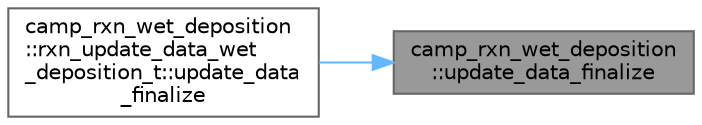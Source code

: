 digraph "camp_rxn_wet_deposition::update_data_finalize"
{
 // LATEX_PDF_SIZE
  bgcolor="transparent";
  edge [fontname=Helvetica,fontsize=10,labelfontname=Helvetica,labelfontsize=10];
  node [fontname=Helvetica,fontsize=10,shape=box,height=0.2,width=0.4];
  rankdir="RL";
  Node1 [label="camp_rxn_wet_deposition\l::update_data_finalize",height=0.2,width=0.4,color="gray40", fillcolor="grey60", style="filled", fontcolor="black",tooltip="Finalize an update data object."];
  Node1 -> Node2 [dir="back",color="steelblue1",style="solid"];
  Node2 [label="camp_rxn_wet_deposition\l::rxn_update_data_wet\l_deposition_t::update_data\l_finalize",height=0.2,width=0.4,color="grey40", fillcolor="white", style="filled",URL="$structcamp__rxn__wet__deposition_1_1rxn__update__data__wet__deposition__t.html#afdfe69da91e210049ea0c29e34c6876b",tooltip="Finalize the rate update data."];
}
